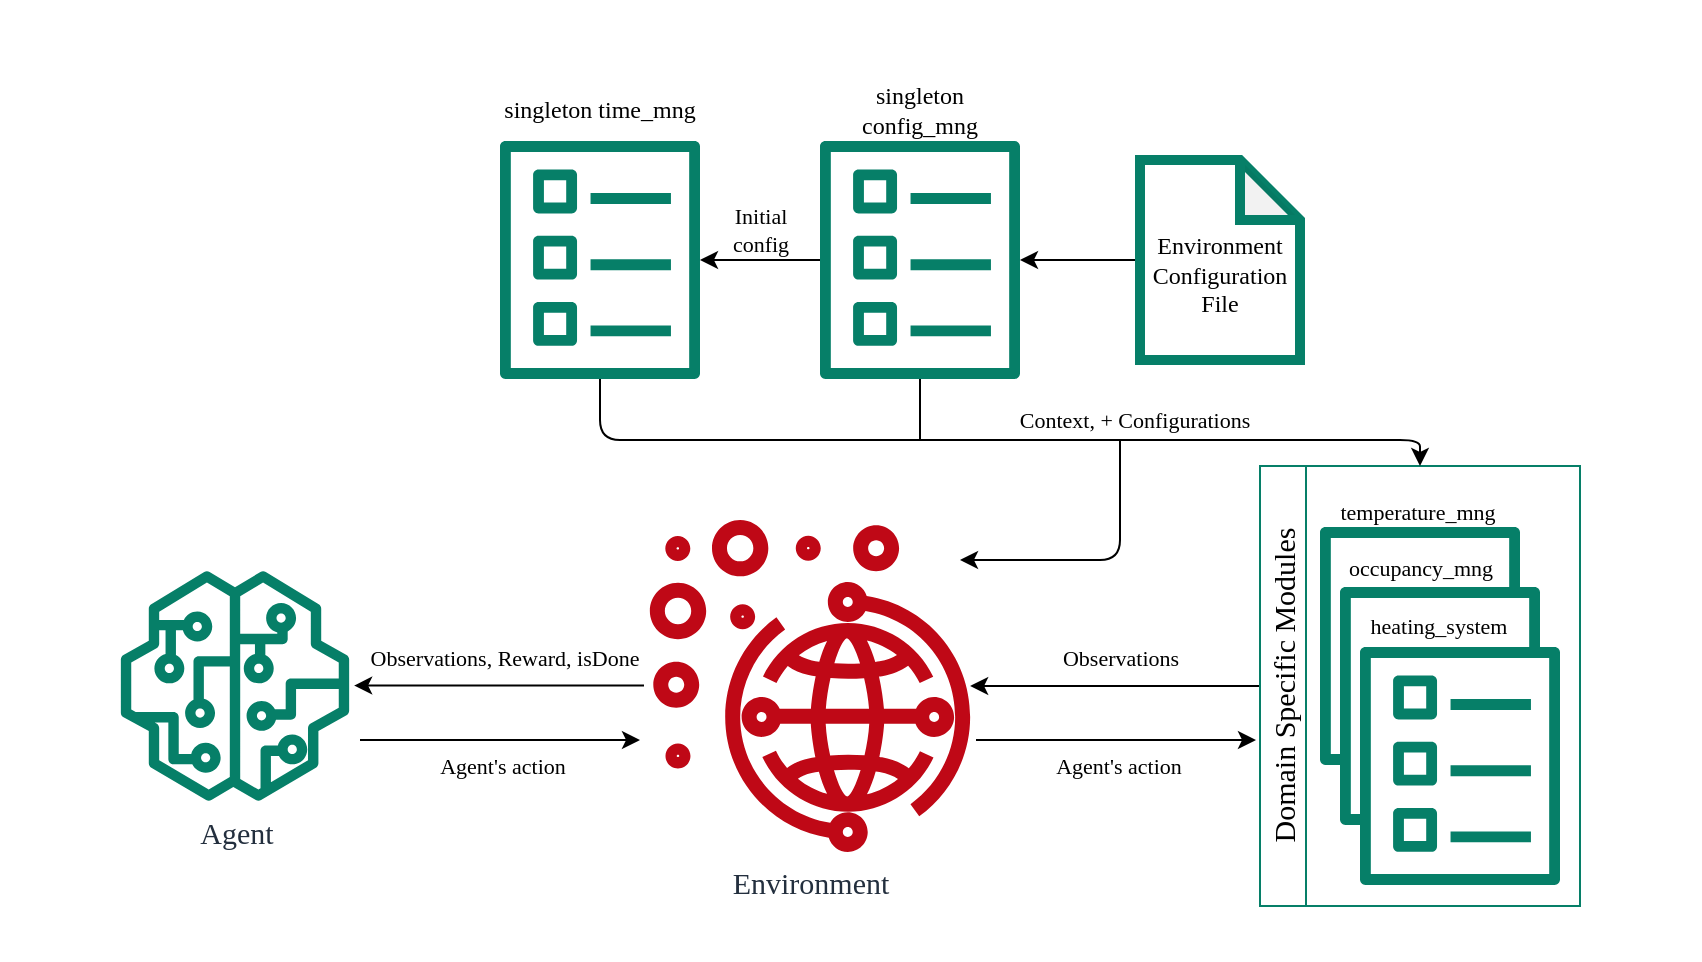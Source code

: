 <mxfile>
    <diagram id="Dz_2yA55jdN7624_FX1W" name="Page-1">
        <mxGraphModel dx="1766" dy="719" grid="1" gridSize="10" guides="1" tooltips="1" connect="1" arrows="1" fold="1" page="1" pageScale="1" pageWidth="850" pageHeight="1100" math="0" shadow="0">
            <root>
                <mxCell id="0"/>
                <mxCell id="1" parent="0"/>
                <mxCell id="282" value="" style="rounded=0;whiteSpace=wrap;html=1;labelBackgroundColor=none;fillStyle=solid;fontFamily=Georgia;fontSize=11;fillColor=default;strokeColor=none;" vertex="1" parent="1">
                    <mxGeometry width="850" height="480" as="geometry"/>
                </mxCell>
                <mxCell id="20" style="edgeStyle=none;html=1;fontFamily=Georgia;" parent="1" source="19" target="191" edge="1">
                    <mxGeometry relative="1" as="geometry">
                        <mxPoint x="545" y="90.676" as="targetPoint"/>
                    </mxGeometry>
                </mxCell>
                <mxCell id="19" value="&lt;br&gt;Environment Configuration&lt;br&gt;File" style="shape=note;whiteSpace=wrap;html=1;backgroundOutline=1;darkOpacity=0.05;strokeColor=#067f68;strokeWidth=5;fontFamily=Georgia;" parent="1" vertex="1">
                    <mxGeometry x="570" y="80" width="80" height="100" as="geometry"/>
                </mxCell>
                <mxCell id="210" style="edgeStyle=none;html=1;fontColor=default;fontFamily=Georgia;labelBackgroundColor=none;" parent="1" source="81" target="88" edge="1">
                    <mxGeometry relative="1" as="geometry"/>
                </mxCell>
                <mxCell id="211" value="Observations" style="edgeLabel;html=1;align=center;verticalAlign=middle;resizable=0;points=[];fontColor=default;fontFamily=Georgia;labelBackgroundColor=none;" parent="210" vertex="1" connectable="0">
                    <mxGeometry x="-0.216" y="1" relative="1" as="geometry">
                        <mxPoint x="-13" y="-15" as="offset"/>
                    </mxGeometry>
                </mxCell>
                <mxCell id="81" value="Domain Specific Modules" style="swimlane;horizontal=0;whiteSpace=wrap;html=1;strokeColor=#067f68;fontFamily=Georgia;fontSize=15;fontStyle=0" parent="1" vertex="1">
                    <mxGeometry x="630" y="233" width="160" height="220" as="geometry"/>
                </mxCell>
                <mxCell id="273" value="" style="group;movable=0;resizable=0;rotatable=0;deletable=0;editable=0;connectable=0;" vertex="1" connectable="0" parent="81">
                    <mxGeometry x="29.999" y="10" width="120" height="200.001" as="geometry"/>
                </mxCell>
                <mxCell id="272" value="&lt;span style=&quot;background-color: rgb(255, 255, 255);&quot;&gt;&lt;font style=&quot;font-size: 11px;&quot;&gt;temperature_mng&lt;/font&gt;&lt;/span&gt;" style="rounded=0;whiteSpace=wrap;html=1;labelBackgroundColor=none;fillStyle=solid;fillColor=none;fontSize=11;strokeColor=none;container=0;fontFamily=Georgia;" vertex="1" parent="273">
                    <mxGeometry width="98" height="25" as="geometry"/>
                </mxCell>
                <mxCell id="259" value="" style="rounded=0;whiteSpace=wrap;html=1;shadow=0;glass=0;fillStyle=solid;strokeColor=none;strokeWidth=10;fontColor=default;fillColor=default;gradientColor=none;fontFamily=Georgia;movable=1;resizable=1;rotatable=1;deletable=1;editable=1;connectable=1;container=0;" vertex="1" parent="273">
                    <mxGeometry y="21.08" width="100.0" height="107.843" as="geometry"/>
                </mxCell>
                <mxCell id="260" value="" style="sketch=0;outlineConnect=0;fontColor=#232F3E;gradientColor=none;fillColor=#067f68;strokeColor=default;dashed=0;verticalLabelPosition=bottom;verticalAlign=top;align=center;html=1;fontSize=12;fontStyle=0;aspect=fixed;pointerEvents=1;shape=mxgraph.aws4.template;fontFamily=Georgia;movable=1;resizable=1;rotatable=1;deletable=1;editable=1;connectable=1;container=0;" vertex="1" parent="273">
                    <mxGeometry y="20.001" width="100" height="120" as="geometry"/>
                </mxCell>
                <mxCell id="261" value="" style="rounded=0;whiteSpace=wrap;html=1;labelBackgroundColor=default;fillColor=default;fillStyle=solid;strokeColor=none;movable=1;resizable=1;rotatable=1;deletable=1;editable=1;connectable=1;container=0;fontFamily=Georgia;" vertex="1" parent="273">
                    <mxGeometry x="10" y="30.001" width="80" height="100" as="geometry"/>
                </mxCell>
                <mxCell id="271" value="&lt;span style=&quot;&quot;&gt;&lt;font style=&quot;font-size: 11px;&quot;&gt;occupancy_mng&lt;/font&gt;&lt;/span&gt;" style="rounded=0;whiteSpace=wrap;html=1;labelBackgroundColor=none;fillStyle=solid;fillColor=none;fontSize=11;strokeColor=none;container=0;fontFamily=Georgia;" vertex="1" parent="273">
                    <mxGeometry x="3" y="30.001" width="95" height="21.08" as="geometry"/>
                </mxCell>
                <mxCell id="263" value="" style="rounded=0;whiteSpace=wrap;html=1;shadow=0;glass=0;fillStyle=solid;strokeColor=none;strokeWidth=10;fontColor=default;fillColor=default;gradientColor=none;fontFamily=Georgia;movable=1;resizable=1;rotatable=1;deletable=1;editable=1;connectable=1;container=0;" vertex="1" parent="273">
                    <mxGeometry x="10" y="51.08" width="100.0" height="107.843" as="geometry"/>
                </mxCell>
                <mxCell id="264" value="" style="sketch=0;outlineConnect=0;fontColor=#232F3E;gradientColor=none;fillColor=#067f68;strokeColor=default;dashed=0;verticalLabelPosition=bottom;verticalAlign=top;align=center;html=1;fontSize=12;fontStyle=0;aspect=fixed;pointerEvents=1;shape=mxgraph.aws4.template;fontFamily=Georgia;movable=1;resizable=1;rotatable=1;deletable=1;editable=1;connectable=1;container=0;" vertex="1" parent="273">
                    <mxGeometry x="10" y="50.001" width="100" height="120" as="geometry"/>
                </mxCell>
                <mxCell id="265" value="" style="rounded=0;whiteSpace=wrap;html=1;labelBackgroundColor=default;fillColor=default;fillStyle=solid;strokeColor=none;movable=1;resizable=1;rotatable=1;deletable=1;editable=1;connectable=1;container=0;fontFamily=Georgia;" vertex="1" parent="273">
                    <mxGeometry x="20" y="60.001" width="80" height="100" as="geometry"/>
                </mxCell>
                <mxCell id="270" value="&lt;span style=&quot;&quot;&gt;&lt;font style=&quot;font-size: 11px;&quot;&gt;heating_system&lt;/font&gt;&lt;/span&gt;" style="rounded=0;whiteSpace=wrap;html=1;labelBackgroundColor=none;fillStyle=solid;fillColor=none;fontSize=11;strokeColor=none;container=0;fontFamily=Georgia;" vertex="1" parent="273">
                    <mxGeometry x="12.5" y="60.001" width="95" height="20" as="geometry"/>
                </mxCell>
                <mxCell id="267" value="" style="rounded=0;whiteSpace=wrap;html=1;labelBackgroundColor=default;fillColor=default;fillStyle=solid;strokeColor=none;movable=1;resizable=1;rotatable=1;deletable=1;editable=1;connectable=1;container=0;fontFamily=Georgia;" vertex="1" parent="273">
                    <mxGeometry x="30" y="90.001" width="80" height="100" as="geometry"/>
                </mxCell>
                <mxCell id="268" value="" style="rounded=0;whiteSpace=wrap;html=1;shadow=0;glass=0;fillStyle=solid;strokeColor=none;strokeWidth=10;fontColor=default;fillColor=default;gradientColor=none;fontFamily=Georgia;movable=1;resizable=1;rotatable=1;deletable=1;editable=1;connectable=1;container=0;" vertex="1" parent="273">
                    <mxGeometry x="20" y="81.08" width="100.0" height="107.843" as="geometry"/>
                </mxCell>
                <mxCell id="269" value="" style="sketch=0;outlineConnect=0;fontColor=#232F3E;gradientColor=none;fillColor=#067f68;strokeColor=default;dashed=0;verticalLabelPosition=bottom;verticalAlign=top;align=center;html=1;fontSize=12;fontStyle=0;aspect=fixed;pointerEvents=1;shape=mxgraph.aws4.template;fontFamily=Georgia;movable=1;resizable=1;rotatable=1;deletable=1;editable=1;connectable=1;container=0;" vertex="1" parent="273">
                    <mxGeometry x="20" y="80.001" width="100" height="120" as="geometry"/>
                </mxCell>
                <mxCell id="88" value="Environment" style="sketch=0;outlineConnect=0;fontColor=#232F3E;gradientColor=none;fillColor=#BF0816;strokeColor=none;dashed=0;verticalLabelPosition=bottom;verticalAlign=top;align=center;html=1;fontSize=15;fontStyle=0;aspect=fixed;pointerEvents=1;shape=mxgraph.aws4.fleet_management;fontFamily=Georgia;" parent="1" vertex="1">
                    <mxGeometry x="322" y="260" width="166" height="166" as="geometry"/>
                </mxCell>
                <mxCell id="89" value="Agent" style="sketch=0;outlineConnect=0;fontColor=#232F3E;gradientColor=none;fillColor=#067F68;strokeColor=none;dashed=0;verticalLabelPosition=bottom;verticalAlign=top;align=center;html=1;fontSize=15;fontStyle=0;aspect=fixed;pointerEvents=1;shape=mxgraph.aws4.sagemaker_model;fontFamily=Georgia;" parent="1" vertex="1">
                    <mxGeometry x="60" y="285.5" width="115" height="115" as="geometry"/>
                </mxCell>
                <mxCell id="188" value="singleton&lt;br&gt;config_mng" style="swimlane;fontStyle=0;childLayout=stackLayout;horizontal=1;startSize=30;horizontalStack=0;resizeParent=1;resizeParentMax=0;resizeLast=0;collapsible=1;marginBottom=0;whiteSpace=wrap;html=1;strokeColor=default;rounded=1;swimlaneLine=0;glass=0;shadow=0;arcSize=0;fontFamily=Georgia;opacity=0;" parent="1" vertex="1">
                    <mxGeometry x="409.999" y="40.001" width="100" height="150" as="geometry"/>
                </mxCell>
                <mxCell id="189" value="" style="group;fontFamily=Georgia;" parent="188" vertex="1" connectable="0">
                    <mxGeometry y="30" width="100" height="120" as="geometry"/>
                </mxCell>
                <mxCell id="190" value="" style="rounded=0;whiteSpace=wrap;html=1;shadow=0;glass=0;fillStyle=solid;strokeColor=none;strokeWidth=10;fontColor=default;fillColor=default;gradientColor=none;fontFamily=Georgia;" parent="189" vertex="1">
                    <mxGeometry y="1.078" width="100.0" height="107.843" as="geometry"/>
                </mxCell>
                <mxCell id="191" value="" style="sketch=0;outlineConnect=0;fontColor=#232F3E;gradientColor=none;fillColor=#067f68;strokeColor=default;dashed=0;verticalLabelPosition=bottom;verticalAlign=top;align=center;html=1;fontSize=12;fontStyle=0;aspect=fixed;pointerEvents=1;shape=mxgraph.aws4.template;fontFamily=Georgia;" parent="189" vertex="1">
                    <mxGeometry width="100" height="120" as="geometry"/>
                </mxCell>
                <mxCell id="215" style="edgeStyle=none;html=1;fontColor=default;fontFamily=Georgia;" parent="1" source="208" target="81" edge="1">
                    <mxGeometry relative="1" as="geometry">
                        <mxPoint x="780" y="240" as="targetPoint"/>
                        <mxPoint x="320" y="220" as="sourcePoint"/>
                        <Array as="points">
                            <mxPoint x="300" y="220"/>
                            <mxPoint x="500" y="220"/>
                            <mxPoint x="710" y="220"/>
                        </Array>
                    </mxGeometry>
                </mxCell>
                <mxCell id="218" value="Context, + Configurations" style="edgeLabel;html=1;align=center;verticalAlign=middle;resizable=0;points=[];fontColor=default;fontFamily=Georgia;labelBackgroundColor=none;" parent="215" vertex="1" connectable="0">
                    <mxGeometry x="0.112" y="1" relative="1" as="geometry">
                        <mxPoint x="45" y="-9" as="offset"/>
                    </mxGeometry>
                </mxCell>
                <mxCell id="216" style="edgeStyle=none;html=1;fontColor=default;fontFamily=Georgia;endArrow=none;endFill=0;" parent="1" source="191" edge="1">
                    <mxGeometry relative="1" as="geometry">
                        <mxPoint x="459.999" y="220" as="targetPoint"/>
                    </mxGeometry>
                </mxCell>
                <mxCell id="219" style="edgeStyle=none;html=1;fontColor=default;fontFamily=Georgia;labelBackgroundColor=none;" parent="1" edge="1">
                    <mxGeometry relative="1" as="geometry">
                        <mxPoint x="322" y="342.77" as="sourcePoint"/>
                        <mxPoint x="177.074" y="342.77" as="targetPoint"/>
                    </mxGeometry>
                </mxCell>
                <mxCell id="220" value="Observations, Reward, isDone" style="edgeLabel;html=1;align=center;verticalAlign=middle;resizable=0;points=[];fontColor=default;labelBackgroundColor=none;fontFamily=Georgia;" parent="219" vertex="1" connectable="0">
                    <mxGeometry x="-0.216" y="1" relative="1" as="geometry">
                        <mxPoint x="-13" y="-15" as="offset"/>
                    </mxGeometry>
                </mxCell>
                <mxCell id="221" style="edgeStyle=none;html=1;fontColor=default;fontFamily=Georgia;labelBackgroundColor=none;" parent="1" edge="1">
                    <mxGeometry relative="1" as="geometry">
                        <mxPoint x="180" y="370" as="sourcePoint"/>
                        <mxPoint x="320" y="370" as="targetPoint"/>
                    </mxGeometry>
                </mxCell>
                <mxCell id="222" value="Agent's action" style="edgeLabel;html=1;align=center;verticalAlign=middle;resizable=0;points=[];fontColor=default;fontFamily=Georgia;labelBackgroundColor=none;" parent="221" vertex="1" connectable="0">
                    <mxGeometry x="-0.311" y="3" relative="1" as="geometry">
                        <mxPoint x="23" y="16" as="offset"/>
                    </mxGeometry>
                </mxCell>
                <mxCell id="223" style="edgeStyle=none;html=1;fontColor=default;fontFamily=Georgia;labelBackgroundColor=none;" parent="1" edge="1">
                    <mxGeometry relative="1" as="geometry">
                        <mxPoint x="488" y="370" as="sourcePoint"/>
                        <mxPoint x="628" y="370" as="targetPoint"/>
                    </mxGeometry>
                </mxCell>
                <mxCell id="224" value="Agent's action" style="edgeLabel;html=1;align=center;verticalAlign=middle;resizable=0;points=[];fontColor=default;fontFamily=Georgia;labelBackgroundColor=none;" parent="223" vertex="1" connectable="0">
                    <mxGeometry x="-0.311" y="3" relative="1" as="geometry">
                        <mxPoint x="23" y="16" as="offset"/>
                    </mxGeometry>
                </mxCell>
                <mxCell id="226" style="edgeStyle=none;html=1;fontColor=default;fontFamily=Georgia;" parent="1" edge="1">
                    <mxGeometry relative="1" as="geometry">
                        <mxPoint x="480" y="280" as="targetPoint"/>
                        <mxPoint x="560" y="220" as="sourcePoint"/>
                        <Array as="points">
                            <mxPoint x="560" y="280"/>
                        </Array>
                    </mxGeometry>
                </mxCell>
                <mxCell id="205" value="singleton time_mng" style="swimlane;fontStyle=0;childLayout=stackLayout;horizontal=1;startSize=30;horizontalStack=0;resizeParent=1;resizeParentMax=0;resizeLast=0;collapsible=1;marginBottom=0;whiteSpace=wrap;html=1;strokeColor=default;rounded=1;swimlaneLine=0;glass=0;shadow=0;arcSize=0;fontFamily=Georgia;spacing=0;spacingBottom=0;verticalAlign=middle;perimeterSpacing=0;opacity=0;" parent="1" vertex="1">
                    <mxGeometry x="249.999" y="40.001" width="100" height="150" as="geometry"/>
                </mxCell>
                <mxCell id="206" value="" style="group;fontFamily=Georgia;" parent="205" vertex="1" connectable="0">
                    <mxGeometry y="30" width="100" height="120" as="geometry"/>
                </mxCell>
                <mxCell id="207" value="" style="rounded=0;whiteSpace=wrap;html=1;shadow=0;glass=0;fillStyle=solid;strokeColor=none;strokeWidth=10;fontColor=default;fillColor=default;gradientColor=none;fontFamily=Georgia;" parent="206" vertex="1">
                    <mxGeometry y="1.078" width="100.0" height="107.843" as="geometry"/>
                </mxCell>
                <mxCell id="208" value="" style="sketch=0;outlineConnect=0;fontColor=#232F3E;gradientColor=none;fillColor=#067f68;strokeColor=default;dashed=0;verticalLabelPosition=bottom;verticalAlign=top;align=center;html=1;fontSize=12;fontStyle=0;aspect=fixed;pointerEvents=1;shape=mxgraph.aws4.template;fontFamily=Georgia;" parent="206" vertex="1">
                    <mxGeometry width="100" height="120" as="geometry"/>
                </mxCell>
                <mxCell id="277" style="edgeStyle=none;html=1;labelBackgroundColor=none;fontSize=11;fontFamily=Georgia;" edge="1" parent="1" source="191" target="208">
                    <mxGeometry relative="1" as="geometry"/>
                </mxCell>
                <mxCell id="278" value="Initial&lt;br&gt;config" style="edgeLabel;html=1;align=center;verticalAlign=middle;resizable=0;points=[];fontSize=11;labelBackgroundColor=none;fontFamily=Georgia;" vertex="1" connectable="0" parent="277">
                    <mxGeometry x="0.317" y="2" relative="1" as="geometry">
                        <mxPoint x="9" y="-17" as="offset"/>
                    </mxGeometry>
                </mxCell>
            </root>
        </mxGraphModel>
    </diagram>
</mxfile>